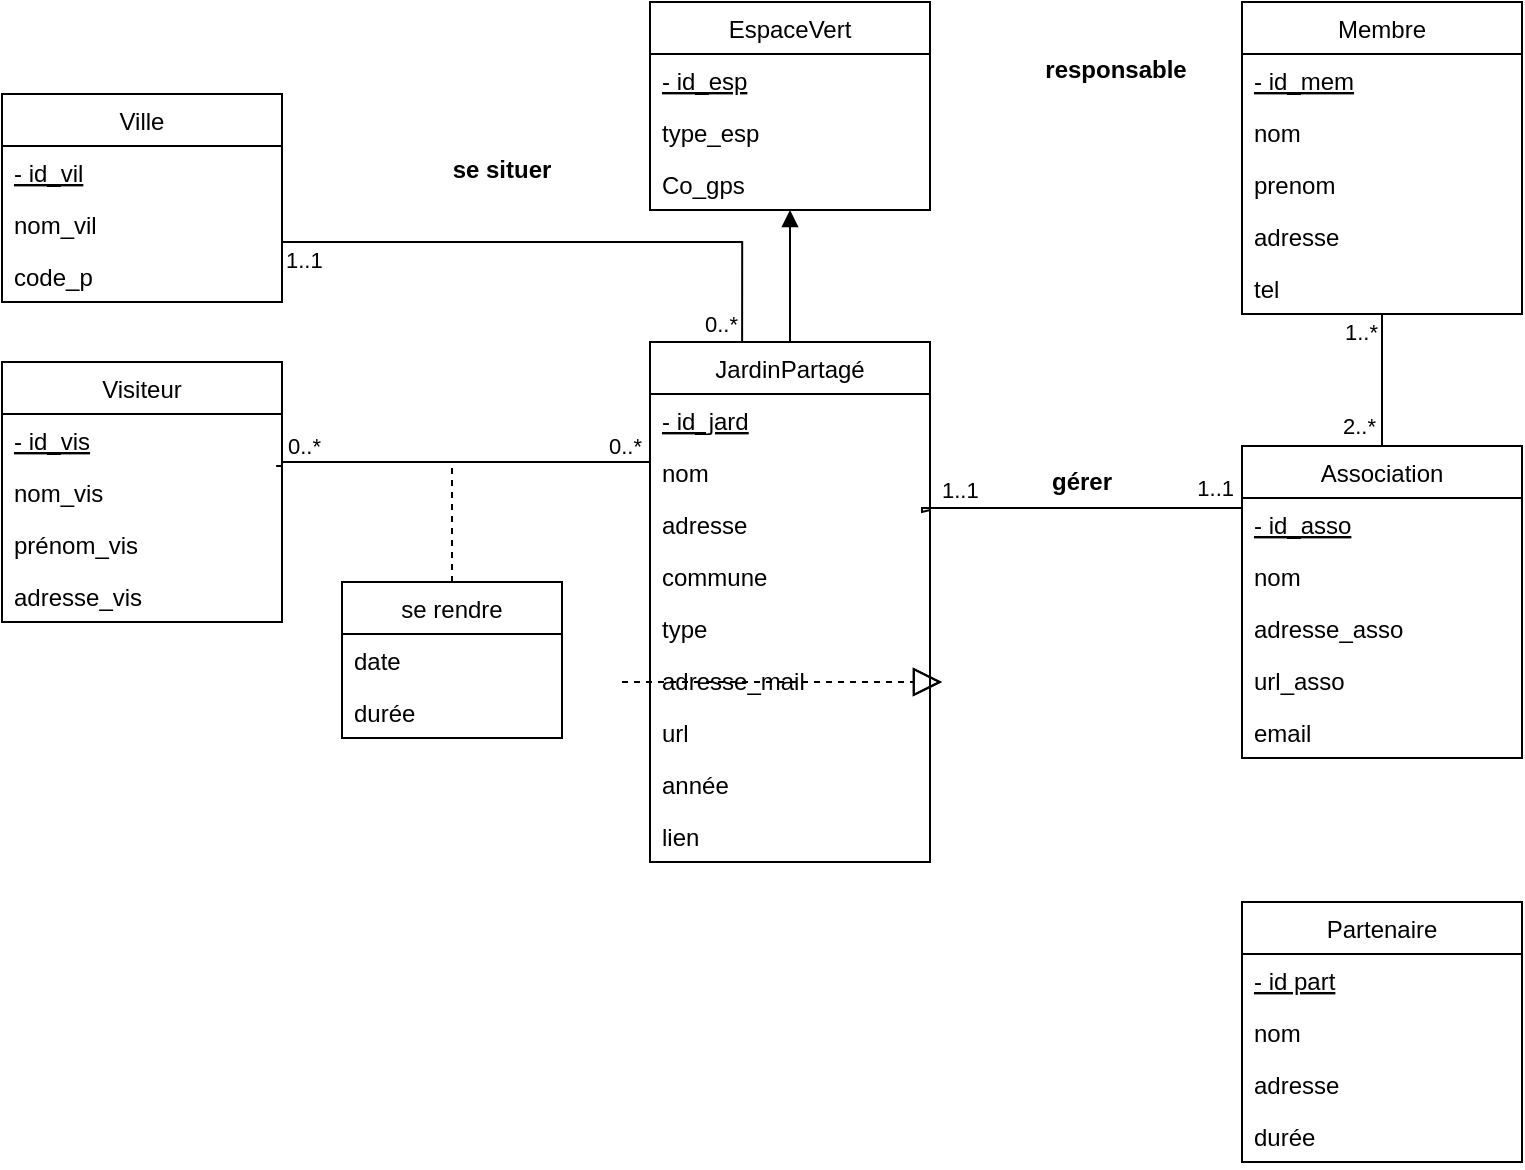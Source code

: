 <mxfile version="20.2.8" type="github">
  <diagram id="DqiYeBTS1EIa6dmCcwR_" name="Page-1">
    <mxGraphModel dx="1038" dy="536" grid="1" gridSize="10" guides="1" tooltips="1" connect="1" arrows="1" fold="1" page="1" pageScale="1" pageWidth="827" pageHeight="1169" math="0" shadow="0">
      <root>
        <mxCell id="0" />
        <mxCell id="1" parent="0" />
        <mxCell id="fsXprgT_zU-8kSGe1b56-10" value="EspaceVert" style="swimlane;fontStyle=0;childLayout=stackLayout;horizontal=1;startSize=26;fillColor=none;horizontalStack=0;resizeParent=1;resizeParentMax=0;resizeLast=0;collapsible=1;marginBottom=0;" parent="1" vertex="1">
          <mxGeometry x="344" y="20" width="140" height="104" as="geometry">
            <mxRectangle x="40" y="40" width="80" height="26" as="alternateBounds" />
          </mxGeometry>
        </mxCell>
        <mxCell id="fsXprgT_zU-8kSGe1b56-11" value="- id_esp " style="text;strokeColor=none;fillColor=none;align=left;verticalAlign=top;spacingLeft=4;spacingRight=4;overflow=hidden;rotatable=0;points=[[0,0.5],[1,0.5]];portConstraint=eastwest;fontStyle=4" parent="fsXprgT_zU-8kSGe1b56-10" vertex="1">
          <mxGeometry y="26" width="140" height="26" as="geometry" />
        </mxCell>
        <mxCell id="fsXprgT_zU-8kSGe1b56-12" value="type_esp " style="text;strokeColor=none;fillColor=none;align=left;verticalAlign=top;spacingLeft=4;spacingRight=4;overflow=hidden;rotatable=0;points=[[0,0.5],[1,0.5]];portConstraint=eastwest;" parent="fsXprgT_zU-8kSGe1b56-10" vertex="1">
          <mxGeometry y="52" width="140" height="26" as="geometry" />
        </mxCell>
        <mxCell id="fsXprgT_zU-8kSGe1b56-13" value="Co_gps " style="text;strokeColor=none;fillColor=none;align=left;verticalAlign=top;spacingLeft=4;spacingRight=4;overflow=hidden;rotatable=0;points=[[0,0.5],[1,0.5]];portConstraint=eastwest;" parent="fsXprgT_zU-8kSGe1b56-10" vertex="1">
          <mxGeometry y="78" width="140" height="26" as="geometry" />
        </mxCell>
        <mxCell id="fsXprgT_zU-8kSGe1b56-14" value="Ville" style="swimlane;fontStyle=0;childLayout=stackLayout;horizontal=1;startSize=26;fillColor=none;horizontalStack=0;resizeParent=1;resizeParentMax=0;resizeLast=0;collapsible=1;marginBottom=0;" parent="1" vertex="1">
          <mxGeometry x="20" y="66" width="140" height="104" as="geometry" />
        </mxCell>
        <mxCell id="fsXprgT_zU-8kSGe1b56-15" value="- id_vil " style="text;strokeColor=none;fillColor=none;align=left;verticalAlign=top;spacingLeft=4;spacingRight=4;overflow=hidden;rotatable=0;points=[[0,0.5],[1,0.5]];portConstraint=eastwest;fontStyle=4" parent="fsXprgT_zU-8kSGe1b56-14" vertex="1">
          <mxGeometry y="26" width="140" height="26" as="geometry" />
        </mxCell>
        <mxCell id="fsXprgT_zU-8kSGe1b56-16" value="nom_vil " style="text;strokeColor=none;fillColor=none;align=left;verticalAlign=top;spacingLeft=4;spacingRight=4;overflow=hidden;rotatable=0;points=[[0,0.5],[1,0.5]];portConstraint=eastwest;" parent="fsXprgT_zU-8kSGe1b56-14" vertex="1">
          <mxGeometry y="52" width="140" height="26" as="geometry" />
        </mxCell>
        <mxCell id="fsXprgT_zU-8kSGe1b56-17" value="code_p " style="text;strokeColor=none;fillColor=none;align=left;verticalAlign=top;spacingLeft=4;spacingRight=4;overflow=hidden;rotatable=0;points=[[0,0.5],[1,0.5]];portConstraint=eastwest;" parent="fsXprgT_zU-8kSGe1b56-14" vertex="1">
          <mxGeometry y="78" width="140" height="26" as="geometry" />
        </mxCell>
        <mxCell id="fsXprgT_zU-8kSGe1b56-20" value="JardinPartagé" style="swimlane;fontStyle=0;childLayout=stackLayout;horizontal=1;startSize=26;fillColor=none;horizontalStack=0;resizeParent=1;resizeParentMax=0;resizeLast=0;collapsible=1;marginBottom=0;" parent="1" vertex="1">
          <mxGeometry x="344" y="190" width="140" height="260" as="geometry" />
        </mxCell>
        <mxCell id="fsXprgT_zU-8kSGe1b56-21" value="- id_jard" style="text;strokeColor=none;fillColor=none;align=left;verticalAlign=top;spacingLeft=4;spacingRight=4;overflow=hidden;rotatable=0;points=[[0,0.5],[1,0.5]];portConstraint=eastwest;fontStyle=4" parent="fsXprgT_zU-8kSGe1b56-20" vertex="1">
          <mxGeometry y="26" width="140" height="26" as="geometry" />
        </mxCell>
        <mxCell id="oLdNrbukNfk5d_UEv6B1-14" value="nom" style="text;strokeColor=none;fillColor=none;align=left;verticalAlign=top;spacingLeft=4;spacingRight=4;overflow=hidden;rotatable=0;points=[[0,0.5],[1,0.5]];portConstraint=eastwest;" vertex="1" parent="fsXprgT_zU-8kSGe1b56-20">
          <mxGeometry y="52" width="140" height="26" as="geometry" />
        </mxCell>
        <mxCell id="fsXprgT_zU-8kSGe1b56-22" value="adresse" style="text;strokeColor=none;fillColor=none;align=left;verticalAlign=top;spacingLeft=4;spacingRight=4;overflow=hidden;rotatable=0;points=[[0,0.5],[1,0.5]];portConstraint=eastwest;" parent="fsXprgT_zU-8kSGe1b56-20" vertex="1">
          <mxGeometry y="78" width="140" height="26" as="geometry" />
        </mxCell>
        <mxCell id="fsXprgT_zU-8kSGe1b56-23" value="commune" style="text;strokeColor=none;fillColor=none;align=left;verticalAlign=top;spacingLeft=4;spacingRight=4;overflow=hidden;rotatable=0;points=[[0,0.5],[1,0.5]];portConstraint=eastwest;" parent="fsXprgT_zU-8kSGe1b56-20" vertex="1">
          <mxGeometry y="104" width="140" height="26" as="geometry" />
        </mxCell>
        <mxCell id="oLdNrbukNfk5d_UEv6B1-3" value="type" style="text;strokeColor=none;fillColor=none;align=left;verticalAlign=top;spacingLeft=4;spacingRight=4;overflow=hidden;rotatable=0;points=[[0,0.5],[1,0.5]];portConstraint=eastwest;" vertex="1" parent="fsXprgT_zU-8kSGe1b56-20">
          <mxGeometry y="130" width="140" height="26" as="geometry" />
        </mxCell>
        <mxCell id="fsXprgT_zU-8kSGe1b56-24" value="adresse_mail" style="text;strokeColor=none;fillColor=none;align=left;verticalAlign=top;spacingLeft=4;spacingRight=4;overflow=hidden;rotatable=0;points=[[0,0.5],[1,0.5]];portConstraint=eastwest;" parent="fsXprgT_zU-8kSGe1b56-20" vertex="1">
          <mxGeometry y="156" width="140" height="26" as="geometry" />
        </mxCell>
        <mxCell id="oLdNrbukNfk5d_UEv6B1-4" value="url" style="text;strokeColor=none;fillColor=none;align=left;verticalAlign=top;spacingLeft=4;spacingRight=4;overflow=hidden;rotatable=0;points=[[0,0.5],[1,0.5]];portConstraint=eastwest;" vertex="1" parent="fsXprgT_zU-8kSGe1b56-20">
          <mxGeometry y="182" width="140" height="26" as="geometry" />
        </mxCell>
        <mxCell id="oLdNrbukNfk5d_UEv6B1-9" value="année" style="text;strokeColor=none;fillColor=none;align=left;verticalAlign=top;spacingLeft=4;spacingRight=4;overflow=hidden;rotatable=0;points=[[0,0.5],[1,0.5]];portConstraint=eastwest;" vertex="1" parent="fsXprgT_zU-8kSGe1b56-20">
          <mxGeometry y="208" width="140" height="26" as="geometry" />
        </mxCell>
        <mxCell id="oLdNrbukNfk5d_UEv6B1-5" value="lien" style="text;strokeColor=none;fillColor=none;align=left;verticalAlign=top;spacingLeft=4;spacingRight=4;overflow=hidden;rotatable=0;points=[[0,0.5],[1,0.5]];portConstraint=eastwest;" vertex="1" parent="fsXprgT_zU-8kSGe1b56-20">
          <mxGeometry y="234" width="140" height="26" as="geometry" />
        </mxCell>
        <mxCell id="oLdNrbukNfk5d_UEv6B1-36" style="edgeStyle=orthogonalEdgeStyle;rounded=0;orthogonalLoop=1;jettySize=auto;html=1;exitX=0.5;exitY=0;exitDx=0;exitDy=0;entryX=0.5;entryY=1;entryDx=0;entryDy=0;endArrow=none;endFill=0;" edge="1" parent="1" source="fsXprgT_zU-8kSGe1b56-25" target="fsXprgT_zU-8kSGe1b56-29">
          <mxGeometry relative="1" as="geometry" />
        </mxCell>
        <mxCell id="fsXprgT_zU-8kSGe1b56-25" value="Association" style="swimlane;fontStyle=0;childLayout=stackLayout;horizontal=1;startSize=26;fillColor=none;horizontalStack=0;resizeParent=1;resizeParentMax=0;resizeLast=0;collapsible=1;marginBottom=0;" parent="1" vertex="1">
          <mxGeometry x="640" y="242" width="140" height="156" as="geometry" />
        </mxCell>
        <mxCell id="fsXprgT_zU-8kSGe1b56-26" value="- id_asso" style="text;strokeColor=none;fillColor=none;align=left;verticalAlign=top;spacingLeft=4;spacingRight=4;overflow=hidden;rotatable=0;points=[[0,0.5],[1,0.5]];portConstraint=eastwest;fontStyle=4" parent="fsXprgT_zU-8kSGe1b56-25" vertex="1">
          <mxGeometry y="26" width="140" height="26" as="geometry" />
        </mxCell>
        <mxCell id="oLdNrbukNfk5d_UEv6B1-7" value="nom" style="text;strokeColor=none;fillColor=none;align=left;verticalAlign=top;spacingLeft=4;spacingRight=4;overflow=hidden;rotatable=0;points=[[0,0.5],[1,0.5]];portConstraint=eastwest;" vertex="1" parent="fsXprgT_zU-8kSGe1b56-25">
          <mxGeometry y="52" width="140" height="26" as="geometry" />
        </mxCell>
        <mxCell id="oLdNrbukNfk5d_UEv6B1-10" value="adresse_asso" style="text;strokeColor=none;fillColor=none;align=left;verticalAlign=top;spacingLeft=4;spacingRight=4;overflow=hidden;rotatable=0;points=[[0,0.5],[1,0.5]];portConstraint=eastwest;" vertex="1" parent="fsXprgT_zU-8kSGe1b56-25">
          <mxGeometry y="78" width="140" height="26" as="geometry" />
        </mxCell>
        <mxCell id="oLdNrbukNfk5d_UEv6B1-8" value="url_asso" style="text;strokeColor=none;fillColor=none;align=left;verticalAlign=top;spacingLeft=4;spacingRight=4;overflow=hidden;rotatable=0;points=[[0,0.5],[1,0.5]];portConstraint=eastwest;" vertex="1" parent="fsXprgT_zU-8kSGe1b56-25">
          <mxGeometry y="104" width="140" height="26" as="geometry" />
        </mxCell>
        <mxCell id="oLdNrbukNfk5d_UEv6B1-11" value="email" style="text;strokeColor=none;fillColor=none;align=left;verticalAlign=top;spacingLeft=4;spacingRight=4;overflow=hidden;rotatable=0;points=[[0,0.5],[1,0.5]];portConstraint=eastwest;" vertex="1" parent="fsXprgT_zU-8kSGe1b56-25">
          <mxGeometry y="130" width="140" height="26" as="geometry" />
        </mxCell>
        <mxCell id="fsXprgT_zU-8kSGe1b56-29" value="Membre" style="swimlane;fontStyle=0;childLayout=stackLayout;horizontal=1;startSize=26;fillColor=none;horizontalStack=0;resizeParent=1;resizeParentMax=0;resizeLast=0;collapsible=1;marginBottom=0;" parent="1" vertex="1">
          <mxGeometry x="640" y="20" width="140" height="156" as="geometry" />
        </mxCell>
        <mxCell id="fsXprgT_zU-8kSGe1b56-30" value="- id_mem" style="text;strokeColor=none;fillColor=none;align=left;verticalAlign=top;spacingLeft=4;spacingRight=4;overflow=hidden;rotatable=0;points=[[0,0.5],[1,0.5]];portConstraint=eastwest;fontStyle=4" parent="fsXprgT_zU-8kSGe1b56-29" vertex="1">
          <mxGeometry y="26" width="140" height="26" as="geometry" />
        </mxCell>
        <mxCell id="fsXprgT_zU-8kSGe1b56-31" value="nom" style="text;strokeColor=none;fillColor=none;align=left;verticalAlign=top;spacingLeft=4;spacingRight=4;overflow=hidden;rotatable=0;points=[[0,0.5],[1,0.5]];portConstraint=eastwest;" parent="fsXprgT_zU-8kSGe1b56-29" vertex="1">
          <mxGeometry y="52" width="140" height="26" as="geometry" />
        </mxCell>
        <mxCell id="fsXprgT_zU-8kSGe1b56-32" value="prenom" style="text;strokeColor=none;fillColor=none;align=left;verticalAlign=top;spacingLeft=4;spacingRight=4;overflow=hidden;rotatable=0;points=[[0,0.5],[1,0.5]];portConstraint=eastwest;" parent="fsXprgT_zU-8kSGe1b56-29" vertex="1">
          <mxGeometry y="78" width="140" height="26" as="geometry" />
        </mxCell>
        <mxCell id="fsXprgT_zU-8kSGe1b56-33" value="adresse" style="text;strokeColor=none;fillColor=none;align=left;verticalAlign=top;spacingLeft=4;spacingRight=4;overflow=hidden;rotatable=0;points=[[0,0.5],[1,0.5]];portConstraint=eastwest;" parent="fsXprgT_zU-8kSGe1b56-29" vertex="1">
          <mxGeometry y="104" width="140" height="26" as="geometry" />
        </mxCell>
        <mxCell id="fsXprgT_zU-8kSGe1b56-34" value="tel" style="text;strokeColor=none;fillColor=none;align=left;verticalAlign=top;spacingLeft=4;spacingRight=4;overflow=hidden;rotatable=0;points=[[0,0.5],[1,0.5]];portConstraint=eastwest;" parent="fsXprgT_zU-8kSGe1b56-29" vertex="1">
          <mxGeometry y="130" width="140" height="26" as="geometry" />
        </mxCell>
        <mxCell id="fsXprgT_zU-8kSGe1b56-35" value="Visiteur" style="swimlane;fontStyle=0;childLayout=stackLayout;horizontal=1;startSize=26;fillColor=none;horizontalStack=0;resizeParent=1;resizeParentMax=0;resizeLast=0;collapsible=1;marginBottom=0;" parent="1" vertex="1">
          <mxGeometry x="20" y="200" width="140" height="130" as="geometry" />
        </mxCell>
        <mxCell id="fsXprgT_zU-8kSGe1b56-36" value="- id_vis" style="text;strokeColor=none;fillColor=none;align=left;verticalAlign=top;spacingLeft=4;spacingRight=4;overflow=hidden;rotatable=0;points=[[0,0.5],[1,0.5]];portConstraint=eastwest;fontStyle=4" parent="fsXprgT_zU-8kSGe1b56-35" vertex="1">
          <mxGeometry y="26" width="140" height="26" as="geometry" />
        </mxCell>
        <mxCell id="fsXprgT_zU-8kSGe1b56-38" value="nom_vis" style="text;strokeColor=none;fillColor=none;align=left;verticalAlign=top;spacingLeft=4;spacingRight=4;overflow=hidden;rotatable=0;points=[[0,0.5],[1,0.5]];portConstraint=eastwest;" parent="fsXprgT_zU-8kSGe1b56-35" vertex="1">
          <mxGeometry y="52" width="140" height="26" as="geometry" />
        </mxCell>
        <mxCell id="fsXprgT_zU-8kSGe1b56-39" value="prénom_vis" style="text;strokeColor=none;fillColor=none;align=left;verticalAlign=top;spacingLeft=4;spacingRight=4;overflow=hidden;rotatable=0;points=[[0,0.5],[1,0.5]];portConstraint=eastwest;" parent="fsXprgT_zU-8kSGe1b56-35" vertex="1">
          <mxGeometry y="78" width="140" height="26" as="geometry" />
        </mxCell>
        <mxCell id="oLdNrbukNfk5d_UEv6B1-6" value="adresse_vis" style="text;strokeColor=none;fillColor=none;align=left;verticalAlign=top;spacingLeft=4;spacingRight=4;overflow=hidden;rotatable=0;points=[[0,0.5],[1,0.5]];portConstraint=eastwest;" vertex="1" parent="fsXprgT_zU-8kSGe1b56-35">
          <mxGeometry y="104" width="140" height="26" as="geometry" />
        </mxCell>
        <mxCell id="fsXprgT_zU-8kSGe1b56-40" value="Partenaire" style="swimlane;fontStyle=0;childLayout=stackLayout;horizontal=1;startSize=26;fillColor=none;horizontalStack=0;resizeParent=1;resizeParentMax=0;resizeLast=0;collapsible=1;marginBottom=0;" parent="1" vertex="1">
          <mxGeometry x="640" y="470" width="140" height="130" as="geometry" />
        </mxCell>
        <mxCell id="fsXprgT_zU-8kSGe1b56-41" value="- id part" style="text;strokeColor=none;fillColor=none;align=left;verticalAlign=top;spacingLeft=4;spacingRight=4;overflow=hidden;rotatable=0;points=[[0,0.5],[1,0.5]];portConstraint=eastwest;fontStyle=4" parent="fsXprgT_zU-8kSGe1b56-40" vertex="1">
          <mxGeometry y="26" width="140" height="26" as="geometry" />
        </mxCell>
        <mxCell id="fsXprgT_zU-8kSGe1b56-42" value="nom" style="text;strokeColor=none;fillColor=none;align=left;verticalAlign=top;spacingLeft=4;spacingRight=4;overflow=hidden;rotatable=0;points=[[0,0.5],[1,0.5]];portConstraint=eastwest;" parent="fsXprgT_zU-8kSGe1b56-40" vertex="1">
          <mxGeometry y="52" width="140" height="26" as="geometry" />
        </mxCell>
        <mxCell id="fsXprgT_zU-8kSGe1b56-43" value="adresse" style="text;strokeColor=none;fillColor=none;align=left;verticalAlign=top;spacingLeft=4;spacingRight=4;overflow=hidden;rotatable=0;points=[[0,0.5],[1,0.5]];portConstraint=eastwest;" parent="fsXprgT_zU-8kSGe1b56-40" vertex="1">
          <mxGeometry y="78" width="140" height="26" as="geometry" />
        </mxCell>
        <mxCell id="oLdNrbukNfk5d_UEv6B1-12" value="durée" style="text;strokeColor=none;fillColor=none;align=left;verticalAlign=top;spacingLeft=4;spacingRight=4;overflow=hidden;rotatable=0;points=[[0,0.5],[1,0.5]];portConstraint=eastwest;" vertex="1" parent="fsXprgT_zU-8kSGe1b56-40">
          <mxGeometry y="104" width="140" height="26" as="geometry" />
        </mxCell>
        <mxCell id="fsXprgT_zU-8kSGe1b56-71" value="se situer" style="text;align=center;fontStyle=1;verticalAlign=middle;spacingLeft=3;spacingRight=3;strokeColor=none;rotatable=0;points=[[0,0.5],[1,0.5]];portConstraint=eastwest;" parent="1" vertex="1">
          <mxGeometry x="230" y="90" width="80" height="26" as="geometry" />
        </mxCell>
        <mxCell id="fsXprgT_zU-8kSGe1b56-74" value="responsable" style="text;align=center;fontStyle=1;verticalAlign=middle;spacingLeft=3;spacingRight=3;strokeColor=none;rotatable=0;points=[[0,0.5],[1,0.5]];portConstraint=eastwest;" parent="1" vertex="1">
          <mxGeometry x="537" y="40" width="80" height="26" as="geometry" />
        </mxCell>
        <mxCell id="fsXprgT_zU-8kSGe1b56-76" value="gérer" style="text;align=center;fontStyle=1;verticalAlign=middle;spacingLeft=3;spacingRight=3;strokeColor=none;rotatable=0;points=[[0,0.5],[1,0.5]];portConstraint=eastwest;" parent="1" vertex="1">
          <mxGeometry x="520" y="246" width="80" height="26" as="geometry" />
        </mxCell>
        <mxCell id="oLdNrbukNfk5d_UEv6B1-13" value="" style="endArrow=block;endFill=1;html=1;rounded=0;exitX=0.5;exitY=0;exitDx=0;exitDy=0;entryX=0.5;entryY=1;entryDx=0;entryDy=0;" edge="1" parent="1" source="fsXprgT_zU-8kSGe1b56-20" target="fsXprgT_zU-8kSGe1b56-10">
          <mxGeometry width="160" relative="1" as="geometry">
            <mxPoint x="330" y="280" as="sourcePoint" />
            <mxPoint x="410" y="130" as="targetPoint" />
          </mxGeometry>
        </mxCell>
        <mxCell id="oLdNrbukNfk5d_UEv6B1-15" value="" style="endArrow=none;html=1;edgeStyle=orthogonalEdgeStyle;rounded=0;exitX=1;exitY=0.5;exitDx=0;exitDy=0;entryX=0.329;entryY=0;entryDx=0;entryDy=0;entryPerimeter=0;" edge="1" parent="1" source="fsXprgT_zU-8kSGe1b56-17" target="fsXprgT_zU-8kSGe1b56-20">
          <mxGeometry relative="1" as="geometry">
            <mxPoint x="140" y="160" as="sourcePoint" />
            <mxPoint x="300" y="160" as="targetPoint" />
            <Array as="points">
              <mxPoint x="160" y="140" />
              <mxPoint x="390" y="140" />
            </Array>
          </mxGeometry>
        </mxCell>
        <mxCell id="oLdNrbukNfk5d_UEv6B1-16" value="1..1" style="edgeLabel;resizable=0;html=1;align=left;verticalAlign=bottom;" connectable="0" vertex="1" parent="oLdNrbukNfk5d_UEv6B1-15">
          <mxGeometry x="-1" relative="1" as="geometry" />
        </mxCell>
        <mxCell id="oLdNrbukNfk5d_UEv6B1-17" value="0..*" style="edgeLabel;resizable=0;html=1;align=right;verticalAlign=bottom;" connectable="0" vertex="1" parent="oLdNrbukNfk5d_UEv6B1-15">
          <mxGeometry x="1" relative="1" as="geometry">
            <mxPoint x="-2" as="offset" />
          </mxGeometry>
        </mxCell>
        <mxCell id="oLdNrbukNfk5d_UEv6B1-19" value="" style="endArrow=none;html=1;edgeStyle=orthogonalEdgeStyle;rounded=0;entryX=0;entryY=0.5;entryDx=0;entryDy=0;exitX=0.979;exitY=0;exitDx=0;exitDy=0;exitPerimeter=0;" edge="1" parent="1" source="fsXprgT_zU-8kSGe1b56-38" target="fsXprgT_zU-8kSGe1b56-22">
          <mxGeometry relative="1" as="geometry">
            <mxPoint x="170" y="250" as="sourcePoint" />
            <mxPoint x="400.06" y="200" as="targetPoint" />
            <Array as="points">
              <mxPoint x="160" y="252" />
              <mxPoint x="160" y="250" />
              <mxPoint x="344" y="250" />
            </Array>
          </mxGeometry>
        </mxCell>
        <mxCell id="oLdNrbukNfk5d_UEv6B1-20" value="0..*" style="edgeLabel;resizable=0;html=1;align=left;verticalAlign=bottom;" connectable="0" vertex="1" parent="oLdNrbukNfk5d_UEv6B1-19">
          <mxGeometry x="-1" relative="1" as="geometry">
            <mxPoint x="4" y="-2" as="offset" />
          </mxGeometry>
        </mxCell>
        <mxCell id="oLdNrbukNfk5d_UEv6B1-21" value="0..*" style="edgeLabel;resizable=0;html=1;align=right;verticalAlign=bottom;" connectable="0" vertex="1" parent="oLdNrbukNfk5d_UEv6B1-19">
          <mxGeometry x="1" relative="1" as="geometry">
            <mxPoint x="-4" y="-31" as="offset" />
          </mxGeometry>
        </mxCell>
        <mxCell id="oLdNrbukNfk5d_UEv6B1-25" value="" style="endArrow=none;html=1;edgeStyle=orthogonalEdgeStyle;rounded=0;entryX=0;entryY=0.5;entryDx=0;entryDy=0;exitX=1;exitY=0.231;exitDx=0;exitDy=0;exitPerimeter=0;" edge="1" parent="1" source="fsXprgT_zU-8kSGe1b56-22" target="oLdNrbukNfk5d_UEv6B1-7">
          <mxGeometry relative="1" as="geometry">
            <mxPoint x="480" y="273" as="sourcePoint" />
            <mxPoint x="617" y="303.5" as="targetPoint" />
            <Array as="points">
              <mxPoint x="480" y="275" />
              <mxPoint x="480" y="273" />
              <mxPoint x="640" y="273" />
            </Array>
          </mxGeometry>
        </mxCell>
        <mxCell id="oLdNrbukNfk5d_UEv6B1-26" value="1..1" style="edgeLabel;resizable=0;html=1;align=left;verticalAlign=bottom;" connectable="0" vertex="1" parent="oLdNrbukNfk5d_UEv6B1-25">
          <mxGeometry x="-1" relative="1" as="geometry">
            <mxPoint x="4" y="-2" as="offset" />
          </mxGeometry>
        </mxCell>
        <mxCell id="oLdNrbukNfk5d_UEv6B1-27" value="1..1" style="edgeLabel;resizable=0;html=1;align=right;verticalAlign=bottom;" connectable="0" vertex="1" parent="oLdNrbukNfk5d_UEv6B1-25">
          <mxGeometry x="1" relative="1" as="geometry">
            <mxPoint x="-4" y="-35" as="offset" />
          </mxGeometry>
        </mxCell>
        <mxCell id="oLdNrbukNfk5d_UEv6B1-33" style="edgeStyle=orthogonalEdgeStyle;rounded=0;orthogonalLoop=1;jettySize=auto;html=1;exitX=0.5;exitY=0;exitDx=0;exitDy=0;endArrow=none;endFill=0;dashed=1;" edge="1" parent="1" source="oLdNrbukNfk5d_UEv6B1-28">
          <mxGeometry relative="1" as="geometry">
            <mxPoint x="245" y="250" as="targetPoint" />
          </mxGeometry>
        </mxCell>
        <mxCell id="oLdNrbukNfk5d_UEv6B1-28" value="se rendre" style="swimlane;fontStyle=0;childLayout=stackLayout;horizontal=1;startSize=26;fillColor=none;horizontalStack=0;resizeParent=1;resizeParentMax=0;resizeLast=0;collapsible=1;marginBottom=0;" vertex="1" parent="1">
          <mxGeometry x="190" y="310" width="110" height="78" as="geometry" />
        </mxCell>
        <mxCell id="oLdNrbukNfk5d_UEv6B1-29" value="date" style="text;strokeColor=none;fillColor=none;align=left;verticalAlign=top;spacingLeft=4;spacingRight=4;overflow=hidden;rotatable=0;points=[[0,0.5],[1,0.5]];portConstraint=eastwest;" vertex="1" parent="oLdNrbukNfk5d_UEv6B1-28">
          <mxGeometry y="26" width="110" height="26" as="geometry" />
        </mxCell>
        <mxCell id="oLdNrbukNfk5d_UEv6B1-30" value="durée" style="text;strokeColor=none;fillColor=none;align=left;verticalAlign=top;spacingLeft=4;spacingRight=4;overflow=hidden;rotatable=0;points=[[0,0.5],[1,0.5]];portConstraint=eastwest;" vertex="1" parent="oLdNrbukNfk5d_UEv6B1-28">
          <mxGeometry y="52" width="110" height="26" as="geometry" />
        </mxCell>
        <mxCell id="oLdNrbukNfk5d_UEv6B1-34" value="" style="endArrow=block;dashed=1;endFill=0;endSize=12;html=1;rounded=0;" edge="1" parent="1">
          <mxGeometry width="160" relative="1" as="geometry">
            <mxPoint x="330" y="360" as="sourcePoint" />
            <mxPoint x="490" y="360" as="targetPoint" />
          </mxGeometry>
        </mxCell>
        <mxCell id="oLdNrbukNfk5d_UEv6B1-35" value="" style="endArrow=block;dashed=1;endFill=0;endSize=12;html=1;rounded=0;" edge="1" parent="1">
          <mxGeometry width="160" relative="1" as="geometry">
            <mxPoint x="330" y="360" as="sourcePoint" />
            <mxPoint x="490" y="360" as="targetPoint" />
          </mxGeometry>
        </mxCell>
        <mxCell id="oLdNrbukNfk5d_UEv6B1-37" value="2..*" style="edgeLabel;resizable=0;html=1;align=right;verticalAlign=bottom;" connectable="0" vertex="1" parent="1">
          <mxGeometry x="699" y="236.998" as="geometry">
            <mxPoint x="8" y="4" as="offset" />
          </mxGeometry>
        </mxCell>
        <mxCell id="oLdNrbukNfk5d_UEv6B1-38" value="1..*" style="edgeLabel;resizable=0;html=1;align=right;verticalAlign=bottom;" connectable="0" vertex="1" parent="1">
          <mxGeometry x="703" y="239.998" as="geometry">
            <mxPoint x="5" y="-46" as="offset" />
          </mxGeometry>
        </mxCell>
      </root>
    </mxGraphModel>
  </diagram>
</mxfile>
